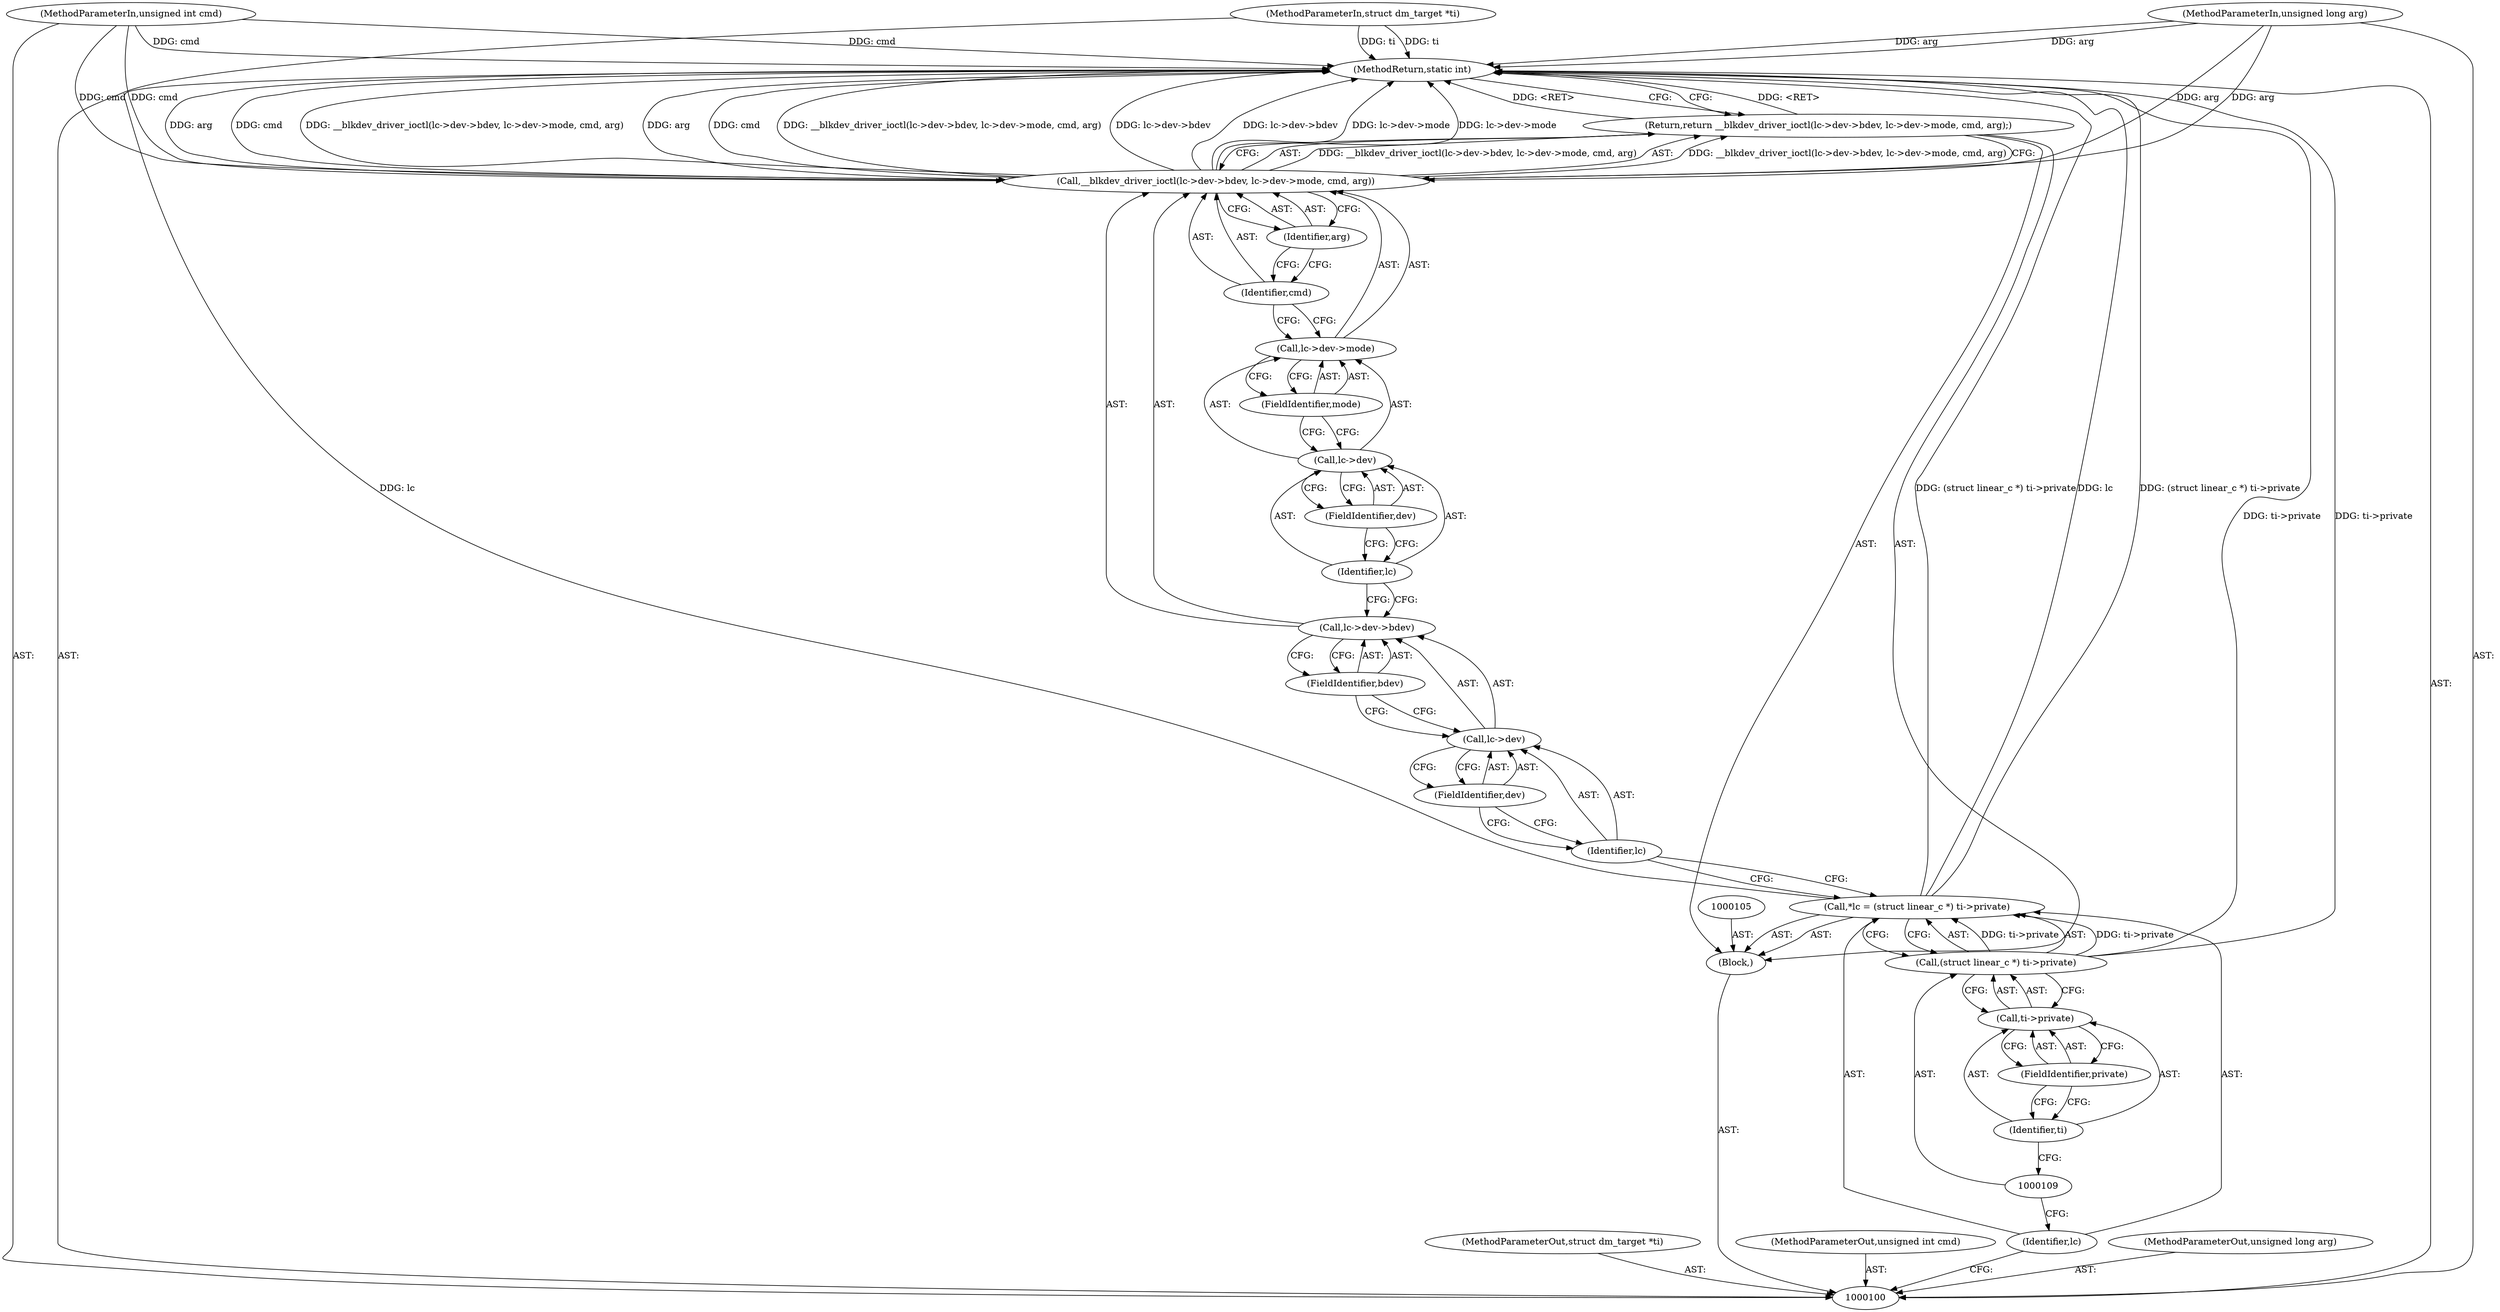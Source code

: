 digraph "1_linux_ec8013beddd717d1740cfefb1a9b900deef85462_0" {
"1000127" [label="(MethodReturn,static int)"];
"1000101" [label="(MethodParameterIn,struct dm_target *ti)"];
"1000157" [label="(MethodParameterOut,struct dm_target *ti)"];
"1000102" [label="(MethodParameterIn,unsigned int cmd)"];
"1000158" [label="(MethodParameterOut,unsigned int cmd)"];
"1000103" [label="(MethodParameterIn,unsigned long arg)"];
"1000159" [label="(MethodParameterOut,unsigned long arg)"];
"1000104" [label="(Block,)"];
"1000106" [label="(Call,*lc = (struct linear_c *) ti->private)"];
"1000107" [label="(Identifier,lc)"];
"1000108" [label="(Call,(struct linear_c *) ti->private)"];
"1000110" [label="(Call,ti->private)"];
"1000111" [label="(Identifier,ti)"];
"1000112" [label="(FieldIdentifier,private)"];
"1000113" [label="(Return,return __blkdev_driver_ioctl(lc->dev->bdev, lc->dev->mode, cmd, arg);)"];
"1000115" [label="(Call,lc->dev->bdev)"];
"1000116" [label="(Call,lc->dev)"];
"1000117" [label="(Identifier,lc)"];
"1000118" [label="(FieldIdentifier,dev)"];
"1000119" [label="(FieldIdentifier,bdev)"];
"1000120" [label="(Call,lc->dev->mode)"];
"1000121" [label="(Call,lc->dev)"];
"1000122" [label="(Identifier,lc)"];
"1000123" [label="(FieldIdentifier,dev)"];
"1000124" [label="(FieldIdentifier,mode)"];
"1000125" [label="(Identifier,cmd)"];
"1000126" [label="(Identifier,arg)"];
"1000114" [label="(Call,__blkdev_driver_ioctl(lc->dev->bdev, lc->dev->mode, cmd, arg))"];
"1000127" -> "1000100"  [label="AST: "];
"1000127" -> "1000113"  [label="CFG: "];
"1000114" -> "1000127"  [label="DDG: arg"];
"1000114" -> "1000127"  [label="DDG: cmd"];
"1000114" -> "1000127"  [label="DDG: __blkdev_driver_ioctl(lc->dev->bdev, lc->dev->mode, cmd, arg)"];
"1000114" -> "1000127"  [label="DDG: lc->dev->bdev"];
"1000114" -> "1000127"  [label="DDG: lc->dev->mode"];
"1000106" -> "1000127"  [label="DDG: (struct linear_c *) ti->private"];
"1000106" -> "1000127"  [label="DDG: lc"];
"1000103" -> "1000127"  [label="DDG: arg"];
"1000102" -> "1000127"  [label="DDG: cmd"];
"1000101" -> "1000127"  [label="DDG: ti"];
"1000108" -> "1000127"  [label="DDG: ti->private"];
"1000113" -> "1000127"  [label="DDG: <RET>"];
"1000101" -> "1000100"  [label="AST: "];
"1000101" -> "1000127"  [label="DDG: ti"];
"1000157" -> "1000100"  [label="AST: "];
"1000102" -> "1000100"  [label="AST: "];
"1000102" -> "1000127"  [label="DDG: cmd"];
"1000102" -> "1000114"  [label="DDG: cmd"];
"1000158" -> "1000100"  [label="AST: "];
"1000103" -> "1000100"  [label="AST: "];
"1000103" -> "1000127"  [label="DDG: arg"];
"1000103" -> "1000114"  [label="DDG: arg"];
"1000159" -> "1000100"  [label="AST: "];
"1000104" -> "1000100"  [label="AST: "];
"1000105" -> "1000104"  [label="AST: "];
"1000106" -> "1000104"  [label="AST: "];
"1000113" -> "1000104"  [label="AST: "];
"1000106" -> "1000104"  [label="AST: "];
"1000106" -> "1000108"  [label="CFG: "];
"1000107" -> "1000106"  [label="AST: "];
"1000108" -> "1000106"  [label="AST: "];
"1000117" -> "1000106"  [label="CFG: "];
"1000106" -> "1000127"  [label="DDG: (struct linear_c *) ti->private"];
"1000106" -> "1000127"  [label="DDG: lc"];
"1000108" -> "1000106"  [label="DDG: ti->private"];
"1000107" -> "1000106"  [label="AST: "];
"1000107" -> "1000100"  [label="CFG: "];
"1000109" -> "1000107"  [label="CFG: "];
"1000108" -> "1000106"  [label="AST: "];
"1000108" -> "1000110"  [label="CFG: "];
"1000109" -> "1000108"  [label="AST: "];
"1000110" -> "1000108"  [label="AST: "];
"1000106" -> "1000108"  [label="CFG: "];
"1000108" -> "1000127"  [label="DDG: ti->private"];
"1000108" -> "1000106"  [label="DDG: ti->private"];
"1000110" -> "1000108"  [label="AST: "];
"1000110" -> "1000112"  [label="CFG: "];
"1000111" -> "1000110"  [label="AST: "];
"1000112" -> "1000110"  [label="AST: "];
"1000108" -> "1000110"  [label="CFG: "];
"1000111" -> "1000110"  [label="AST: "];
"1000111" -> "1000109"  [label="CFG: "];
"1000112" -> "1000111"  [label="CFG: "];
"1000112" -> "1000110"  [label="AST: "];
"1000112" -> "1000111"  [label="CFG: "];
"1000110" -> "1000112"  [label="CFG: "];
"1000113" -> "1000104"  [label="AST: "];
"1000113" -> "1000114"  [label="CFG: "];
"1000114" -> "1000113"  [label="AST: "];
"1000127" -> "1000113"  [label="CFG: "];
"1000113" -> "1000127"  [label="DDG: <RET>"];
"1000114" -> "1000113"  [label="DDG: __blkdev_driver_ioctl(lc->dev->bdev, lc->dev->mode, cmd, arg)"];
"1000115" -> "1000114"  [label="AST: "];
"1000115" -> "1000119"  [label="CFG: "];
"1000116" -> "1000115"  [label="AST: "];
"1000119" -> "1000115"  [label="AST: "];
"1000122" -> "1000115"  [label="CFG: "];
"1000116" -> "1000115"  [label="AST: "];
"1000116" -> "1000118"  [label="CFG: "];
"1000117" -> "1000116"  [label="AST: "];
"1000118" -> "1000116"  [label="AST: "];
"1000119" -> "1000116"  [label="CFG: "];
"1000117" -> "1000116"  [label="AST: "];
"1000117" -> "1000106"  [label="CFG: "];
"1000118" -> "1000117"  [label="CFG: "];
"1000118" -> "1000116"  [label="AST: "];
"1000118" -> "1000117"  [label="CFG: "];
"1000116" -> "1000118"  [label="CFG: "];
"1000119" -> "1000115"  [label="AST: "];
"1000119" -> "1000116"  [label="CFG: "];
"1000115" -> "1000119"  [label="CFG: "];
"1000120" -> "1000114"  [label="AST: "];
"1000120" -> "1000124"  [label="CFG: "];
"1000121" -> "1000120"  [label="AST: "];
"1000124" -> "1000120"  [label="AST: "];
"1000125" -> "1000120"  [label="CFG: "];
"1000121" -> "1000120"  [label="AST: "];
"1000121" -> "1000123"  [label="CFG: "];
"1000122" -> "1000121"  [label="AST: "];
"1000123" -> "1000121"  [label="AST: "];
"1000124" -> "1000121"  [label="CFG: "];
"1000122" -> "1000121"  [label="AST: "];
"1000122" -> "1000115"  [label="CFG: "];
"1000123" -> "1000122"  [label="CFG: "];
"1000123" -> "1000121"  [label="AST: "];
"1000123" -> "1000122"  [label="CFG: "];
"1000121" -> "1000123"  [label="CFG: "];
"1000124" -> "1000120"  [label="AST: "];
"1000124" -> "1000121"  [label="CFG: "];
"1000120" -> "1000124"  [label="CFG: "];
"1000125" -> "1000114"  [label="AST: "];
"1000125" -> "1000120"  [label="CFG: "];
"1000126" -> "1000125"  [label="CFG: "];
"1000126" -> "1000114"  [label="AST: "];
"1000126" -> "1000125"  [label="CFG: "];
"1000114" -> "1000126"  [label="CFG: "];
"1000114" -> "1000113"  [label="AST: "];
"1000114" -> "1000126"  [label="CFG: "];
"1000115" -> "1000114"  [label="AST: "];
"1000120" -> "1000114"  [label="AST: "];
"1000125" -> "1000114"  [label="AST: "];
"1000126" -> "1000114"  [label="AST: "];
"1000113" -> "1000114"  [label="CFG: "];
"1000114" -> "1000127"  [label="DDG: arg"];
"1000114" -> "1000127"  [label="DDG: cmd"];
"1000114" -> "1000127"  [label="DDG: __blkdev_driver_ioctl(lc->dev->bdev, lc->dev->mode, cmd, arg)"];
"1000114" -> "1000127"  [label="DDG: lc->dev->bdev"];
"1000114" -> "1000127"  [label="DDG: lc->dev->mode"];
"1000114" -> "1000113"  [label="DDG: __blkdev_driver_ioctl(lc->dev->bdev, lc->dev->mode, cmd, arg)"];
"1000102" -> "1000114"  [label="DDG: cmd"];
"1000103" -> "1000114"  [label="DDG: arg"];
}
